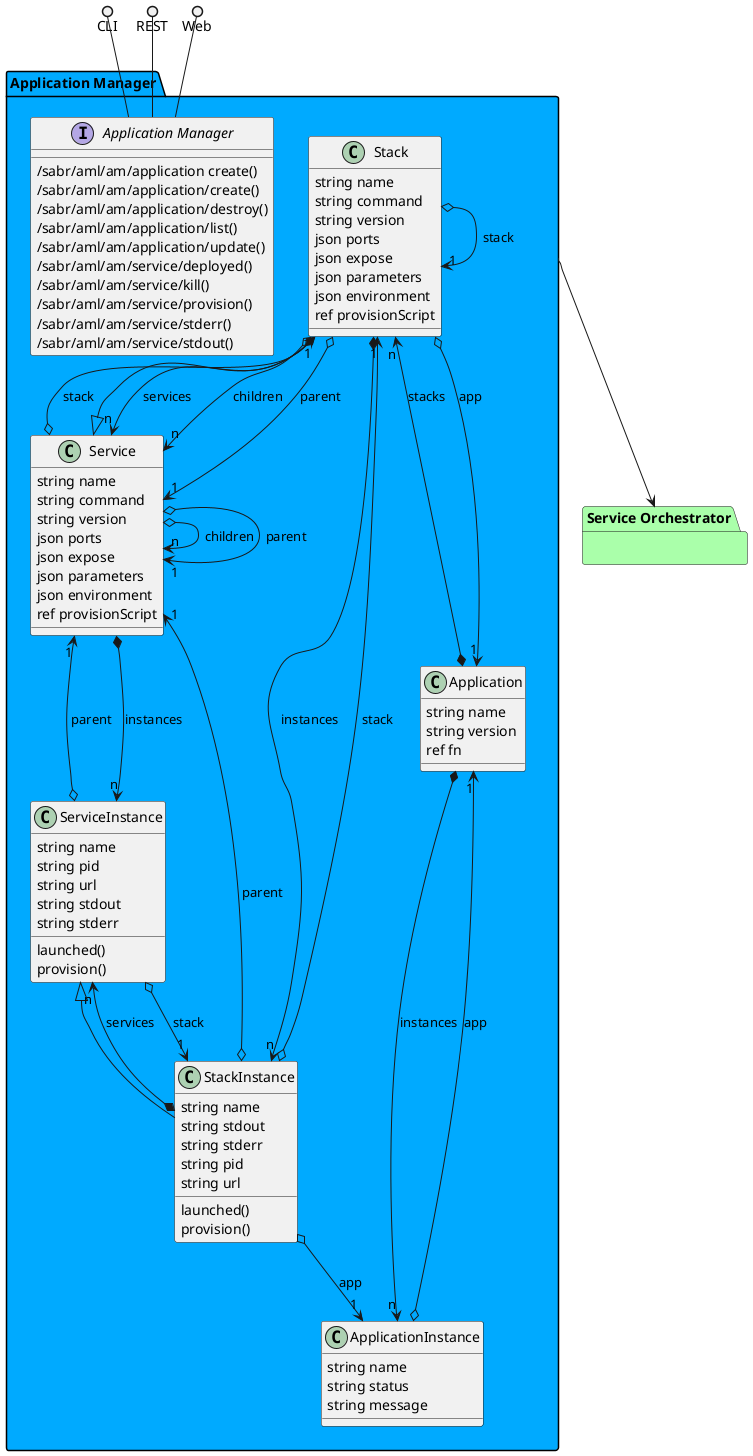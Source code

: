 @startuml


package "Service Orchestrator" #aaffaa {
    }

package "Application Manager" #00aaff {
    
        class Stack {
        }
    
        class ApplicationInstance {
        }
    
        class Application {
        }
    
        class Service {
        }
    
        class ServiceInstance {
        }
    
        class StackInstance {
        }
    }


package "Application Manager" #00aaff {

    interface "Application Manager" as i {
            /sabr/aml/am/application create()
            /sabr/aml/am/application/create()
            /sabr/aml/am/application/destroy()
            /sabr/aml/am/application/list()
            /sabr/aml/am/application/update()
            /sabr/aml/am/service/deployed()
            /sabr/aml/am/service/kill()
            /sabr/aml/am/service/provision()
            /sabr/aml/am/service/stderr()
            /sabr/aml/am/service/stdout()
    
    }
}

CLI ()-- i
REST ()-- i
Web ()-- i

package "Application Manager" #00aaff {
        class "Application" {
                 string name
                 string version
                 ref fn
                    }
                Application *--> "n" Stack : stacks
                        Application *--> "n" ApplicationInstance : instances
            
    
    class "ApplicationInstance" {
                 string name
                 string status
                 string message
                    }
                ApplicationInstance o--> "1" Application : app
            
    
    class "Service" {
                 string name
                 string command
                 string version
                 json ports
                 json expose
                 json parameters
                 json environment
                 ref provisionScript
                    }
                Service o--> "1" Stack : stack
                        Service o--> "n" Service : children
                        Service o--> "1" Service : parent
                        Service *--> "n" ServiceInstance : instances
            
    
    class "ServiceInstance" {
                 string name
                 string pid
                 string url
                 string stdout
                 string stderr
                             launched()
                     provision()
            }
                ServiceInstance o--> "1" Service : parent
                        ServiceInstance o--> "1" StackInstance : stack
            
    
    class "Stack" {
                 string name
                 string command
                 string version
                 json ports
                 json expose
                 json parameters
                 json environment
                 ref provisionScript
                    }
                Stack *--> "n" Service : services
                        Stack *--> "n" StackInstance : instances
                        Stack o--> "1" Application : app
                        Stack o--> "1" Stack : stack
                        Stack o--> "n" Service : children
                        Stack o--> "1" Service : parent
            
    
        Service <|-- Stack
    
    class "StackInstance" {
                 string name
                 string stdout
                 string stderr
                 string pid
                 string url
                             launched()
                     provision()
            }
                StackInstance o--> "1" ApplicationInstance : app
                        StackInstance o--> "1" Stack : stack
                        StackInstance *--> "n" ServiceInstance : services
                        StackInstance o--> "1" Service : parent
            
    
        ServiceInstance <|-- StackInstance
    

}


    "Application Manager" --> "Service Orchestrator"


@enduml

